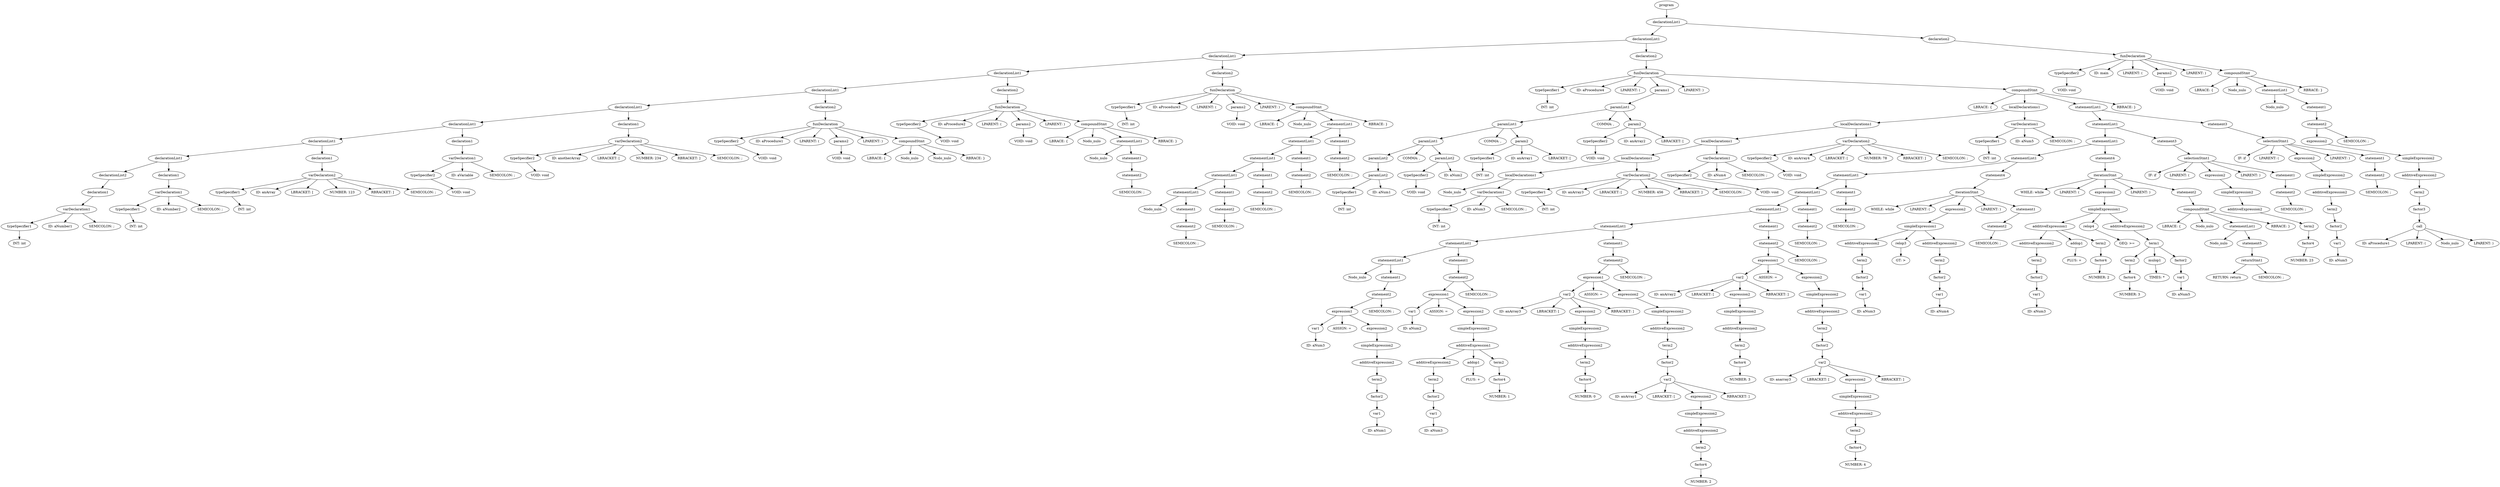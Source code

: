 digraph G {
	15[label= "INT: int"]
	14[label = typeSpecifier1]
	14->15
	16[label=  "ID: aNumber1"]
	17[label= "SEMICOLON: ;"]
	13[label = varDeclaration1]
	13->14
	13->16
	13->17
	12[label = declaration1]
	12->13
	11[label = declarationList2]
	11->12
	21[label= "INT: int"]
	20[label = typeSpecifier1]
	20->21
	22[label=  "ID: aNumber2"]
	23[label= "SEMICOLON: ;"]
	19[label = varDeclaration1]
	19->20
	19->22
	19->23
	18[label = declaration1]
	18->19
	10[label = declarationList1]
	10->11
	10->18
	27[label= "INT: int"]
	26[label = typeSpecifier1]
	26->27
	28[label=  "ID: anArray"]
	29[label= "LBRACKET: ["]
	30[label= "NUMBER: 123"]
	31[label= "RBRACKET: ]"]
	32[label= "SEMICOLON: ;"]
	25[label = varDeclaration2]
	25->26
	25->28
	25->29
	25->30
	25->31
	25->32
	24[label = declaration1]
	24->25
	9[label = declarationList1]
	9->10
	9->24
	36[label= "VOID: void"]
	35[label = typeSpecifier2]
	35->36
	37[label=  "ID: aVariable"]
	38[label= "SEMICOLON: ;"]
	34[label = varDeclaration1]
	34->35
	34->37
	34->38
	33[label = declaration1]
	33->34
	8[label = declarationList1]
	8->9
	8->33
	42[label= "VOID: void"]
	41[label = typeSpecifier2]
	41->42
	43[label=  "ID: anotherArray"]
	44[label= "LBRACKET: ["]
	45[label= "NUMBER: 234"]
	46[label= "RBRACKET: ]"]
	47[label= "SEMICOLON: ;"]
	40[label = varDeclaration2]
	40->41
	40->43
	40->44
	40->45
	40->46
	40->47
	39[label = declaration1]
	39->40
	7[label = declarationList1]
	7->8
	7->39
	51[label= "VOID: void"]
	50[label = typeSpecifier2]
	50->51
	52[label=  "ID: aProcedure1"]
	53[label= "LPARENT: ("]
	55[label= "VOID: void"]
	54[label = params2]
	54->55
	56[label= "LPARENT: )"]
	58[label= "LBRACE: {"]
	59[label= Nodo_nulo]
	60[label= Nodo_nulo]
	61[label= "RBRACE: }"]
	57[label = compoundStmt]
	57->58
	57->59
	57->60
	57->61
	49[label = funDeclaration]
	49->50
	49->52
	49->53
	49->54
	49->56
	49->57
	48[label = declaration2]
	48->49
	6[label = declarationList1]
	6->7
	6->48
	65[label= "VOID: void"]
	64[label = typeSpecifier2]
	64->65
	66[label=  "ID: aProcedure2"]
	67[label= "LPARENT: ("]
	69[label= "VOID: void"]
	68[label = params2]
	68->69
	70[label= "LPARENT: )"]
	72[label= "LBRACE: {"]
	73[label= Nodo_nulo]
	75[label= Nodo_nulo]
	78[label= "SEMICOLON: ;"]
	77[label = statement2]
	77->78
	76[label = statement1]
	76->77
	74[label = statementList1]
	74->75
	74->76
	79[label= "RBRACE: }"]
	71[label = compoundStmt]
	71->72
	71->73
	71->74
	71->79
	63[label = funDeclaration]
	63->64
	63->66
	63->67
	63->68
	63->70
	63->71
	62[label = declaration2]
	62->63
	5[label = declarationList1]
	5->6
	5->62
	83[label= "INT: int"]
	82[label = typeSpecifier1]
	82->83
	84[label=  "ID: aProcedure3"]
	85[label= "LPARENT: ("]
	87[label= "VOID: void"]
	86[label = params2]
	86->87
	88[label= "LPARENT: )"]
	90[label= "LBRACE: {"]
	91[label= Nodo_nulo]
	97[label= Nodo_nulo]
	100[label= "SEMICOLON: ;"]
	99[label = statement2]
	99->100
	98[label = statement1]
	98->99
	96[label = statementList1]
	96->97
	96->98
	103[label= "SEMICOLON: ;"]
	102[label = statement2]
	102->103
	101[label = statement1]
	101->102
	95[label = statementList1]
	95->96
	95->101
	106[label= "SEMICOLON: ;"]
	105[label = statement2]
	105->106
	104[label = statement1]
	104->105
	94[label = statementList1]
	94->95
	94->104
	109[label= "SEMICOLON: ;"]
	108[label = statement2]
	108->109
	107[label = statement1]
	107->108
	93[label = statementList1]
	93->94
	93->107
	112[label= "SEMICOLON: ;"]
	111[label = statement2]
	111->112
	110[label = statement1]
	110->111
	92[label = statementList1]
	92->93
	92->110
	113[label= "RBRACE: }"]
	89[label = compoundStmt]
	89->90
	89->91
	89->92
	89->113
	81[label = funDeclaration]
	81->82
	81->84
	81->85
	81->86
	81->88
	81->89
	80[label = declaration2]
	80->81
	4[label = declarationList1]
	4->5
	4->80
	117[label= "INT: int"]
	116[label = typeSpecifier1]
	116->117
	118[label=  "ID: aProcedure4"]
	119[label= "LPARENT: ("]
	127[label= "INT: int"]
	126[label = typeSpecifier1]
	126->127
	128[label=  "ID: aNum1"]
	125[label = paramList2]
	125->126
	125->128
	124[label = paramList2]
	124->125
	129[label= "COMMA: ,"]
	132[label= "VOID: void"]
	131[label = typeSpecifier2]
	131->132
	133[label=  "ID: aNum2"]
	130[label = paramList2]
	130->131
	130->133
	123[label = paramList1]
	123->124
	123->129
	123->130
	134[label= "COMMA: ,"]
	137[label= "INT: int"]
	136[label = typeSpecifier1]
	136->137
	138[label=  "ID: anArray1"]
	139[label= "LBRACKET: ["]
	135[label = param2]
	135->136
	135->138
	135->139
	122[label = paramList1]
	122->123
	122->134
	122->135
	140[label= "COMMA: ,"]
	143[label= "VOID: void"]
	142[label = typeSpecifier2]
	142->143
	144[label=  "ID: anArray2"]
	145[label= "LBRACKET: ["]
	141[label = param2]
	141->142
	141->144
	141->145
	121[label = paramList1]
	121->122
	121->140
	121->141
	120[label = params1]
	120->121
	146[label= "LPARENT: )"]
	148[label= "LBRACE: {"]
	154[label= Nodo_nulo]
	157[label= "INT: int"]
	156[label = typeSpecifier1]
	156->157
	158[label=  "ID: aNum3"]
	159[label= "SEMICOLON: ;"]
	155[label = varDeclaration1]
	155->156
	155->158
	155->159
	153[label = localDeclarations1]
	153->154
	153->155
	162[label= "INT: int"]
	161[label = typeSpecifier1]
	161->162
	163[label=  "ID: anArray3"]
	164[label= "LBRACKET: ["]
	165[label= "NUMBER: 456"]
	166[label= "RBRACKET: ]"]
	167[label= "SEMICOLON: ;"]
	160[label = varDeclaration2]
	160->161
	160->163
	160->164
	160->165
	160->166
	160->167
	152[label = localDeclarations1]
	152->153
	152->160
	170[label= "VOID: void"]
	169[label = typeSpecifier2]
	169->170
	171[label=  "ID: aNum4"]
	172[label= "SEMICOLON: ;"]
	168[label = varDeclaration1]
	168->169
	168->171
	168->172
	151[label = localDeclarations1]
	151->152
	151->168
	175[label= "VOID: void"]
	174[label = typeSpecifier2]
	174->175
	176[label=  "ID: anArray4"]
	177[label= "LBRACKET: ["]
	178[label= "NUMBER: 78"]
	179[label= "RBRACKET: ]"]
	180[label= "SEMICOLON: ;"]
	173[label = varDeclaration2]
	173->174
	173->176
	173->177
	173->178
	173->179
	173->180
	150[label = localDeclarations1]
	150->151
	150->173
	183[label= "INT: int"]
	182[label = typeSpecifier1]
	182->183
	184[label=  "ID: aNum5"]
	185[label= "SEMICOLON: ;"]
	181[label = varDeclaration1]
	181->182
	181->184
	181->185
	149[label = localDeclarations1]
	149->150
	149->181
	196[label= Nodo_nulo]
	201[label=  "ID: aNum3"]
	200[label = var1]
	200->201
	202[label= "ASSIGN: ="]
	209[label=  "ID: aNum1"]
	208[label = var1]
	208->209
	207[label = factor2]
	207->208
	206[label = term2]
	206->207
	205[label = additiveExpression2]
	205->206
	204[label = simpleExpression2]
	204->205
	203[label = expression2]
	203->204
	199[label = expression1]
	199->200
	199->202
	199->203
	210[label= "SEMICOLON: ;"]
	198[label = statement2]
	198->199
	198->210
	197[label = statement1]
	197->198
	195[label = statementList1]
	195->196
	195->197
	215[label=  "ID: aNum2"]
	214[label = var1]
	214->215
	216[label= "ASSIGN: ="]
	224[label=  "ID: aNum3"]
	223[label = var1]
	223->224
	222[label = factor2]
	222->223
	221[label = term2]
	221->222
	220[label = additiveExpression2]
	220->221
	226[label= "PLUS: +"]
	225[label = addop1]
	225->226
	229[label= "NUMBER: 1"]
	228[label = factor4]
	228->229
	227[label = term2]
	227->228
	219[label = additiveExpression1]
	219->220
	219->225
	219->227
	218[label = simpleExpression2]
	218->219
	217[label = expression2]
	217->218
	213[label = expression1]
	213->214
	213->216
	213->217
	230[label= "SEMICOLON: ;"]
	212[label = statement2]
	212->213
	212->230
	211[label = statement1]
	211->212
	194[label = statementList1]
	194->195
	194->211
	235[label=  "ID: anArray3"]
	236[label= "LBRACKET: ["]
	242[label= "NUMBER: 0"]
	241[label = factor4]
	241->242
	240[label = term2]
	240->241
	239[label = additiveExpression2]
	239->240
	238[label = simpleExpression2]
	238->239
	237[label = expression2]
	237->238
	243[label= "RBRACKET: ]"]
	234[label = var2]
	234->235
	234->236
	234->237
	234->243
	244[label= "ASSIGN: ="]
	251[label=  "ID: anArray1"]
	252[label= "LBRACKET: ["]
	258[label= "NUMBER: 2"]
	257[label = factor4]
	257->258
	256[label = term2]
	256->257
	255[label = additiveExpression2]
	255->256
	254[label = simpleExpression2]
	254->255
	253[label = expression2]
	253->254
	259[label= "RBRACKET: ]"]
	250[label = var2]
	250->251
	250->252
	250->253
	250->259
	249[label = factor2]
	249->250
	248[label = term2]
	248->249
	247[label = additiveExpression2]
	247->248
	246[label = simpleExpression2]
	246->247
	245[label = expression2]
	245->246
	233[label = expression1]
	233->234
	233->244
	233->245
	260[label= "SEMICOLON: ;"]
	232[label = statement2]
	232->233
	232->260
	231[label = statement1]
	231->232
	193[label = statementList1]
	193->194
	193->231
	265[label=  "ID: anArray2"]
	266[label= "LBRACKET: ["]
	272[label= "NUMBER: 3"]
	271[label = factor4]
	271->272
	270[label = term2]
	270->271
	269[label = additiveExpression2]
	269->270
	268[label = simpleExpression2]
	268->269
	267[label = expression2]
	267->268
	273[label= "RBRACKET: ]"]
	264[label = var2]
	264->265
	264->266
	264->267
	264->273
	274[label= "ASSIGN: ="]
	281[label=  "ID: anarray3"]
	282[label= "LBRACKET: ["]
	288[label= "NUMBER: 4"]
	287[label = factor4]
	287->288
	286[label = term2]
	286->287
	285[label = additiveExpression2]
	285->286
	284[label = simpleExpression2]
	284->285
	283[label = expression2]
	283->284
	289[label= "RBRACKET: ]"]
	280[label = var2]
	280->281
	280->282
	280->283
	280->289
	279[label = factor2]
	279->280
	278[label = term2]
	278->279
	277[label = additiveExpression2]
	277->278
	276[label = simpleExpression2]
	276->277
	275[label = expression2]
	275->276
	263[label = expression1]
	263->264
	263->274
	263->275
	290[label= "SEMICOLON: ;"]
	262[label = statement2]
	262->263
	262->290
	261[label = statement1]
	261->262
	192[label = statementList1]
	192->193
	192->261
	293[label= "SEMICOLON: ;"]
	292[label = statement2]
	292->293
	291[label = statement1]
	291->292
	191[label = statementList1]
	191->192
	191->291
	296[label= "SEMICOLON: ;"]
	295[label = statement2]
	295->296
	294[label = statement1]
	294->295
	190[label = statementList1]
	190->191
	190->294
	299[label= "WHILE: while"]
	300[label= "LPARENT: ("]
	307[label=  "ID: aNum3"]
	306[label = var1]
	306->307
	305[label = factor2]
	305->306
	304[label = term2]
	304->305
	303[label = additiveExpression2]
	303->304
	309[label= "GT: >"]
	308[label = relop3]
	308->309
	314[label=  "ID: aNum4"]
	313[label = var1]
	313->314
	312[label = factor2]
	312->313
	311[label = term2]
	311->312
	310[label = additiveExpression2]
	310->311
	302[label = simpleExpression1]
	302->303
	302->308
	302->310
	301[label = expression2]
	301->302
	315[label= "LPARENT: )"]
	318[label= "SEMICOLON: ;"]
	317[label = statement2]
	317->318
	316[label = statement1]
	316->317
	298[label = iterationStmt]
	298->299
	298->300
	298->301
	298->315
	298->316
	297[label = statement4]
	297->298
	189[label = statementList1]
	189->190
	189->297
	321[label= "WHILE: while"]
	322[label= "LPARENT: ("]
	330[label=  "ID: aNum3"]
	329[label = var1]
	329->330
	328[label = factor2]
	328->329
	327[label = term2]
	327->328
	326[label = additiveExpression2]
	326->327
	332[label= "PLUS: +"]
	331[label = addop1]
	331->332
	335[label= "NUMBER: 2"]
	334[label = factor4]
	334->335
	333[label = term2]
	333->334
	325[label = additiveExpression1]
	325->326
	325->331
	325->333
	337[label= "GEQ: >="]
	336[label = relop4]
	336->337
	342[label= "NUMBER: 3"]
	341[label = factor4]
	341->342
	340[label = term2]
	340->341
	344[label= "TIMES: *"]
	343[label = mulop1]
	343->344
	347[label=  "ID: aNum5"]
	346[label = var1]
	346->347
	345[label = factor2]
	345->346
	339[label = term1]
	339->340
	339->343
	339->345
	338[label = additiveExpression2]
	338->339
	324[label = simpleExpression1]
	324->325
	324->336
	324->338
	323[label = expression2]
	323->324
	348[label= "LPARENT: )"]
	351[label= "LBRACE: {"]
	352[label= Nodo_nulo]
	354[label= Nodo_nulo]
	357[label= "RETURN: return"]
	358[label= "SEMICOLON: ;"]
	356[label = returnStmt1]
	356->357
	356->358
	355[label = statement5]
	355->356
	353[label = statementList1]
	353->354
	353->355
	359[label= "RBRACE: }"]
	350[label = compoundStmt]
	350->351
	350->352
	350->353
	350->359
	349[label = statement2]
	349->350
	320[label = iterationStmt]
	320->321
	320->322
	320->323
	320->348
	320->349
	319[label = statement4]
	319->320
	188[label = statementList1]
	188->189
	188->319
	362[label= "IF: if"]
	363[label= "LPARENT: ("]
	369[label= "NUMBER: 23"]
	368[label = factor4]
	368->369
	367[label = term2]
	367->368
	366[label = additiveExpression2]
	366->367
	365[label = simpleExpression2]
	365->366
	364[label = expression2]
	364->365
	370[label= "LPARENT: )"]
	373[label= "SEMICOLON: ;"]
	372[label = statement2]
	372->373
	371[label = statement1]
	371->372
	361[label = selectionStmt1]
	361->362
	361->363
	361->364
	361->370
	361->371
	360[label = statement3]
	360->361
	187[label = statementList1]
	187->188
	187->360
	376[label= "IF: if"]
	377[label= "LPARENT: ("]
	384[label=  "ID: aNum5"]
	383[label = var1]
	383->384
	382[label = factor2]
	382->383
	381[label = term2]
	381->382
	380[label = additiveExpression2]
	380->381
	379[label = simpleExpression2]
	379->380
	378[label = expression2]
	378->379
	385[label= "LPARENT: )"]
	388[label= "SEMICOLON: ;"]
	387[label = statement2]
	387->388
	386[label = statement1]
	386->387
	375[label = selectionStmt1]
	375->376
	375->377
	375->378
	375->385
	375->386
	374[label = statement3]
	374->375
	186[label = statementList1]
	186->187
	186->374
	389[label= "RBRACE: }"]
	147[label = compoundStmt]
	147->148
	147->149
	147->186
	147->389
	115[label = funDeclaration]
	115->116
	115->118
	115->119
	115->120
	115->146
	115->147
	114[label = declaration2]
	114->115
	3[label = declarationList1]
	3->4
	3->114
	393[label= "VOID: void"]
	392[label = typeSpecifier2]
	392->393
	394[label=  "ID: main"]
	395[label= "LPARENT: ("]
	397[label= "VOID: void"]
	396[label = params2]
	396->397
	398[label= "LPARENT: )"]
	400[label= "LBRACE: {"]
	401[label= Nodo_nulo]
	403[label= Nodo_nulo]
	412[label=  "ID: aProcedure1"]
	413[label= "LPARENT: ("]
	414[label= Nodo_nulo]
	415[label= "LPARENT: )"]
	411[label = call]
	411->412
	411->413
	411->414
	411->415
	410[label = factor3]
	410->411
	409[label = term2]
	409->410
	408[label = additiveExpression2]
	408->409
	407[label = simpleExpression2]
	407->408
	406[label = expression2]
	406->407
	416[label= "SEMICOLON: ;"]
	405[label = statement2]
	405->406
	405->416
	404[label = statement1]
	404->405
	402[label = statementList1]
	402->403
	402->404
	417[label= "RBRACE: }"]
	399[label = compoundStmt]
	399->400
	399->401
	399->402
	399->417
	391[label = funDeclaration]
	391->392
	391->394
	391->395
	391->396
	391->398
	391->399
	390[label = declaration2]
	390->391
	2[label = declarationList1]
	2->3
	2->390
	1[label = program]
	1->2
	}